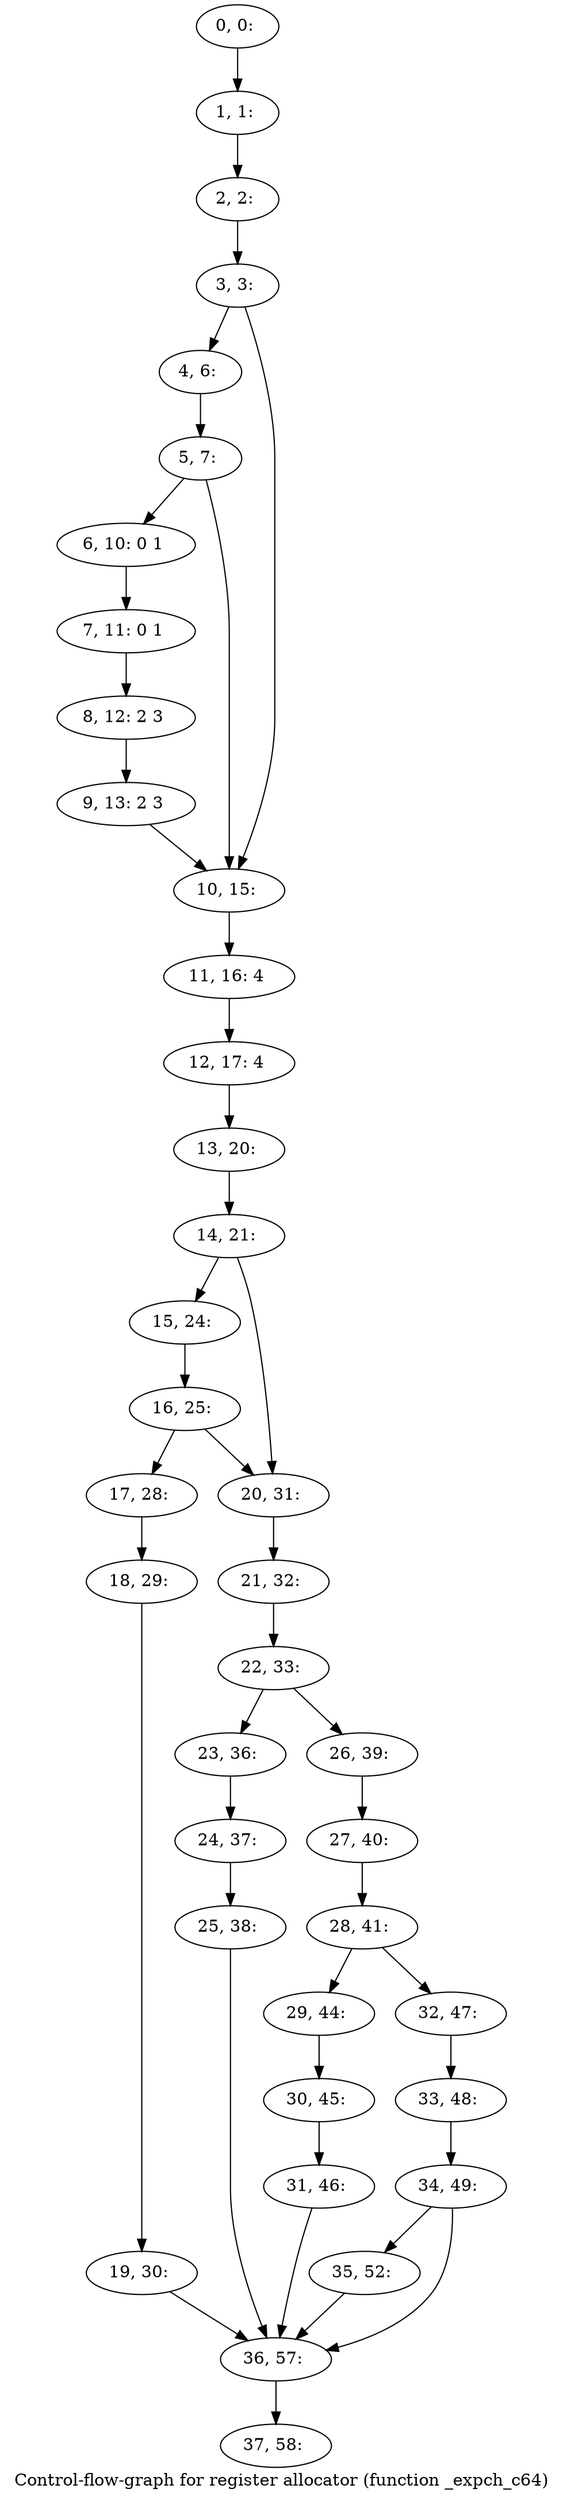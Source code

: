 digraph G {
graph [label="Control-flow-graph for register allocator (function _expch_c64)"]
0[label="0, 0: "];
1[label="1, 1: "];
2[label="2, 2: "];
3[label="3, 3: "];
4[label="4, 6: "];
5[label="5, 7: "];
6[label="6, 10: 0 1 "];
7[label="7, 11: 0 1 "];
8[label="8, 12: 2 3 "];
9[label="9, 13: 2 3 "];
10[label="10, 15: "];
11[label="11, 16: 4 "];
12[label="12, 17: 4 "];
13[label="13, 20: "];
14[label="14, 21: "];
15[label="15, 24: "];
16[label="16, 25: "];
17[label="17, 28: "];
18[label="18, 29: "];
19[label="19, 30: "];
20[label="20, 31: "];
21[label="21, 32: "];
22[label="22, 33: "];
23[label="23, 36: "];
24[label="24, 37: "];
25[label="25, 38: "];
26[label="26, 39: "];
27[label="27, 40: "];
28[label="28, 41: "];
29[label="29, 44: "];
30[label="30, 45: "];
31[label="31, 46: "];
32[label="32, 47: "];
33[label="33, 48: "];
34[label="34, 49: "];
35[label="35, 52: "];
36[label="36, 57: "];
37[label="37, 58: "];
0->1 ;
1->2 ;
2->3 ;
3->4 ;
3->10 ;
4->5 ;
5->6 ;
5->10 ;
6->7 ;
7->8 ;
8->9 ;
9->10 ;
10->11 ;
11->12 ;
12->13 ;
13->14 ;
14->15 ;
14->20 ;
15->16 ;
16->17 ;
16->20 ;
17->18 ;
18->19 ;
19->36 ;
20->21 ;
21->22 ;
22->23 ;
22->26 ;
23->24 ;
24->25 ;
25->36 ;
26->27 ;
27->28 ;
28->29 ;
28->32 ;
29->30 ;
30->31 ;
31->36 ;
32->33 ;
33->34 ;
34->35 ;
34->36 ;
35->36 ;
36->37 ;
}

